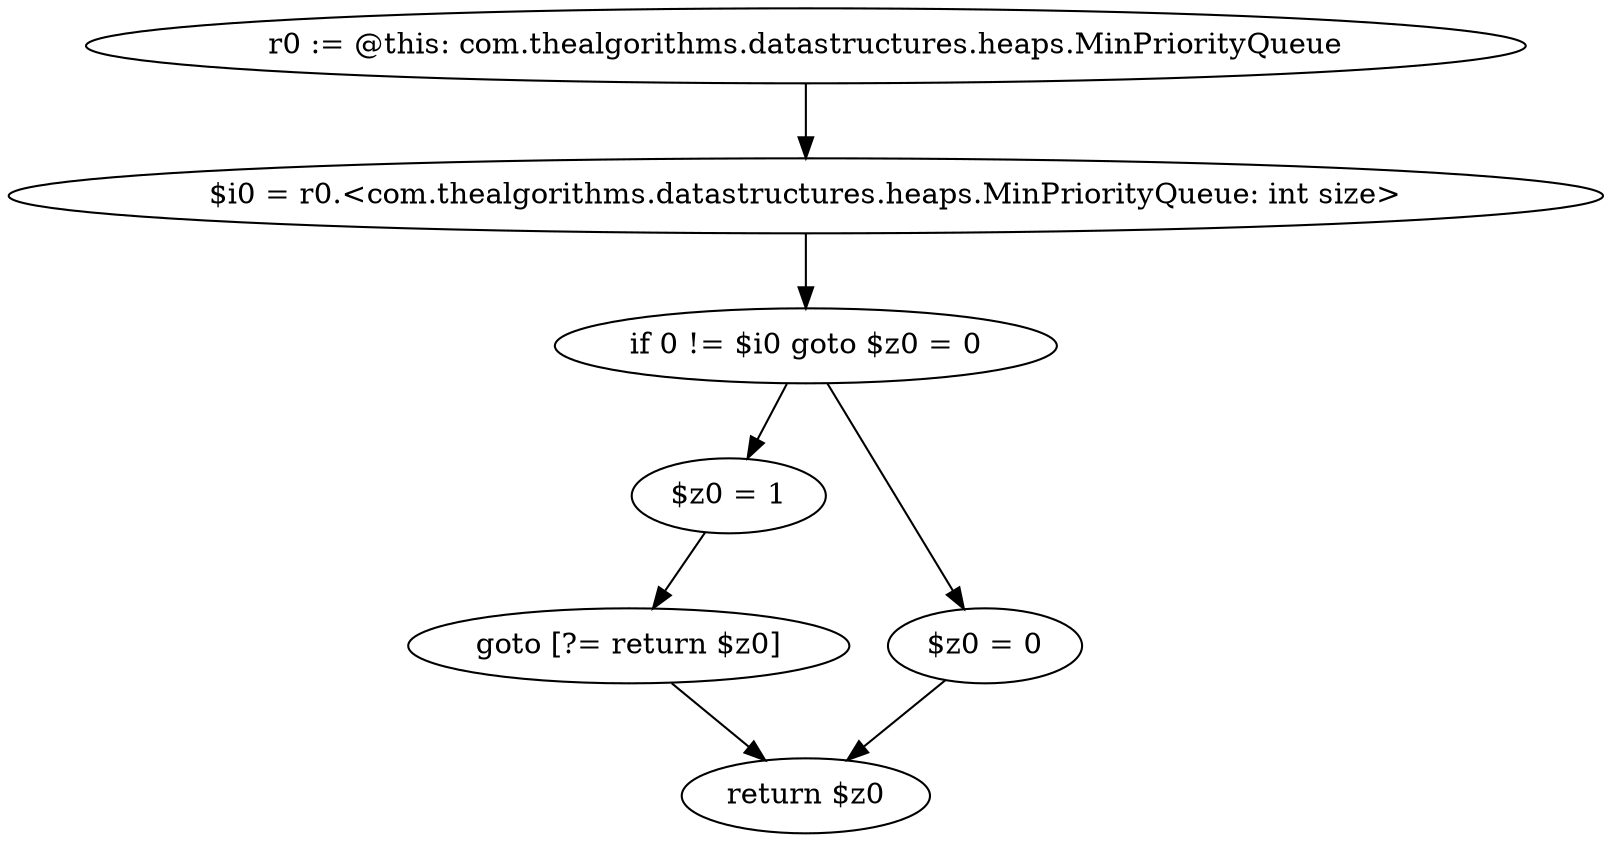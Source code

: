 digraph "unitGraph" {
    "r0 := @this: com.thealgorithms.datastructures.heaps.MinPriorityQueue"
    "$i0 = r0.<com.thealgorithms.datastructures.heaps.MinPriorityQueue: int size>"
    "if 0 != $i0 goto $z0 = 0"
    "$z0 = 1"
    "goto [?= return $z0]"
    "$z0 = 0"
    "return $z0"
    "r0 := @this: com.thealgorithms.datastructures.heaps.MinPriorityQueue"->"$i0 = r0.<com.thealgorithms.datastructures.heaps.MinPriorityQueue: int size>";
    "$i0 = r0.<com.thealgorithms.datastructures.heaps.MinPriorityQueue: int size>"->"if 0 != $i0 goto $z0 = 0";
    "if 0 != $i0 goto $z0 = 0"->"$z0 = 1";
    "if 0 != $i0 goto $z0 = 0"->"$z0 = 0";
    "$z0 = 1"->"goto [?= return $z0]";
    "goto [?= return $z0]"->"return $z0";
    "$z0 = 0"->"return $z0";
}
